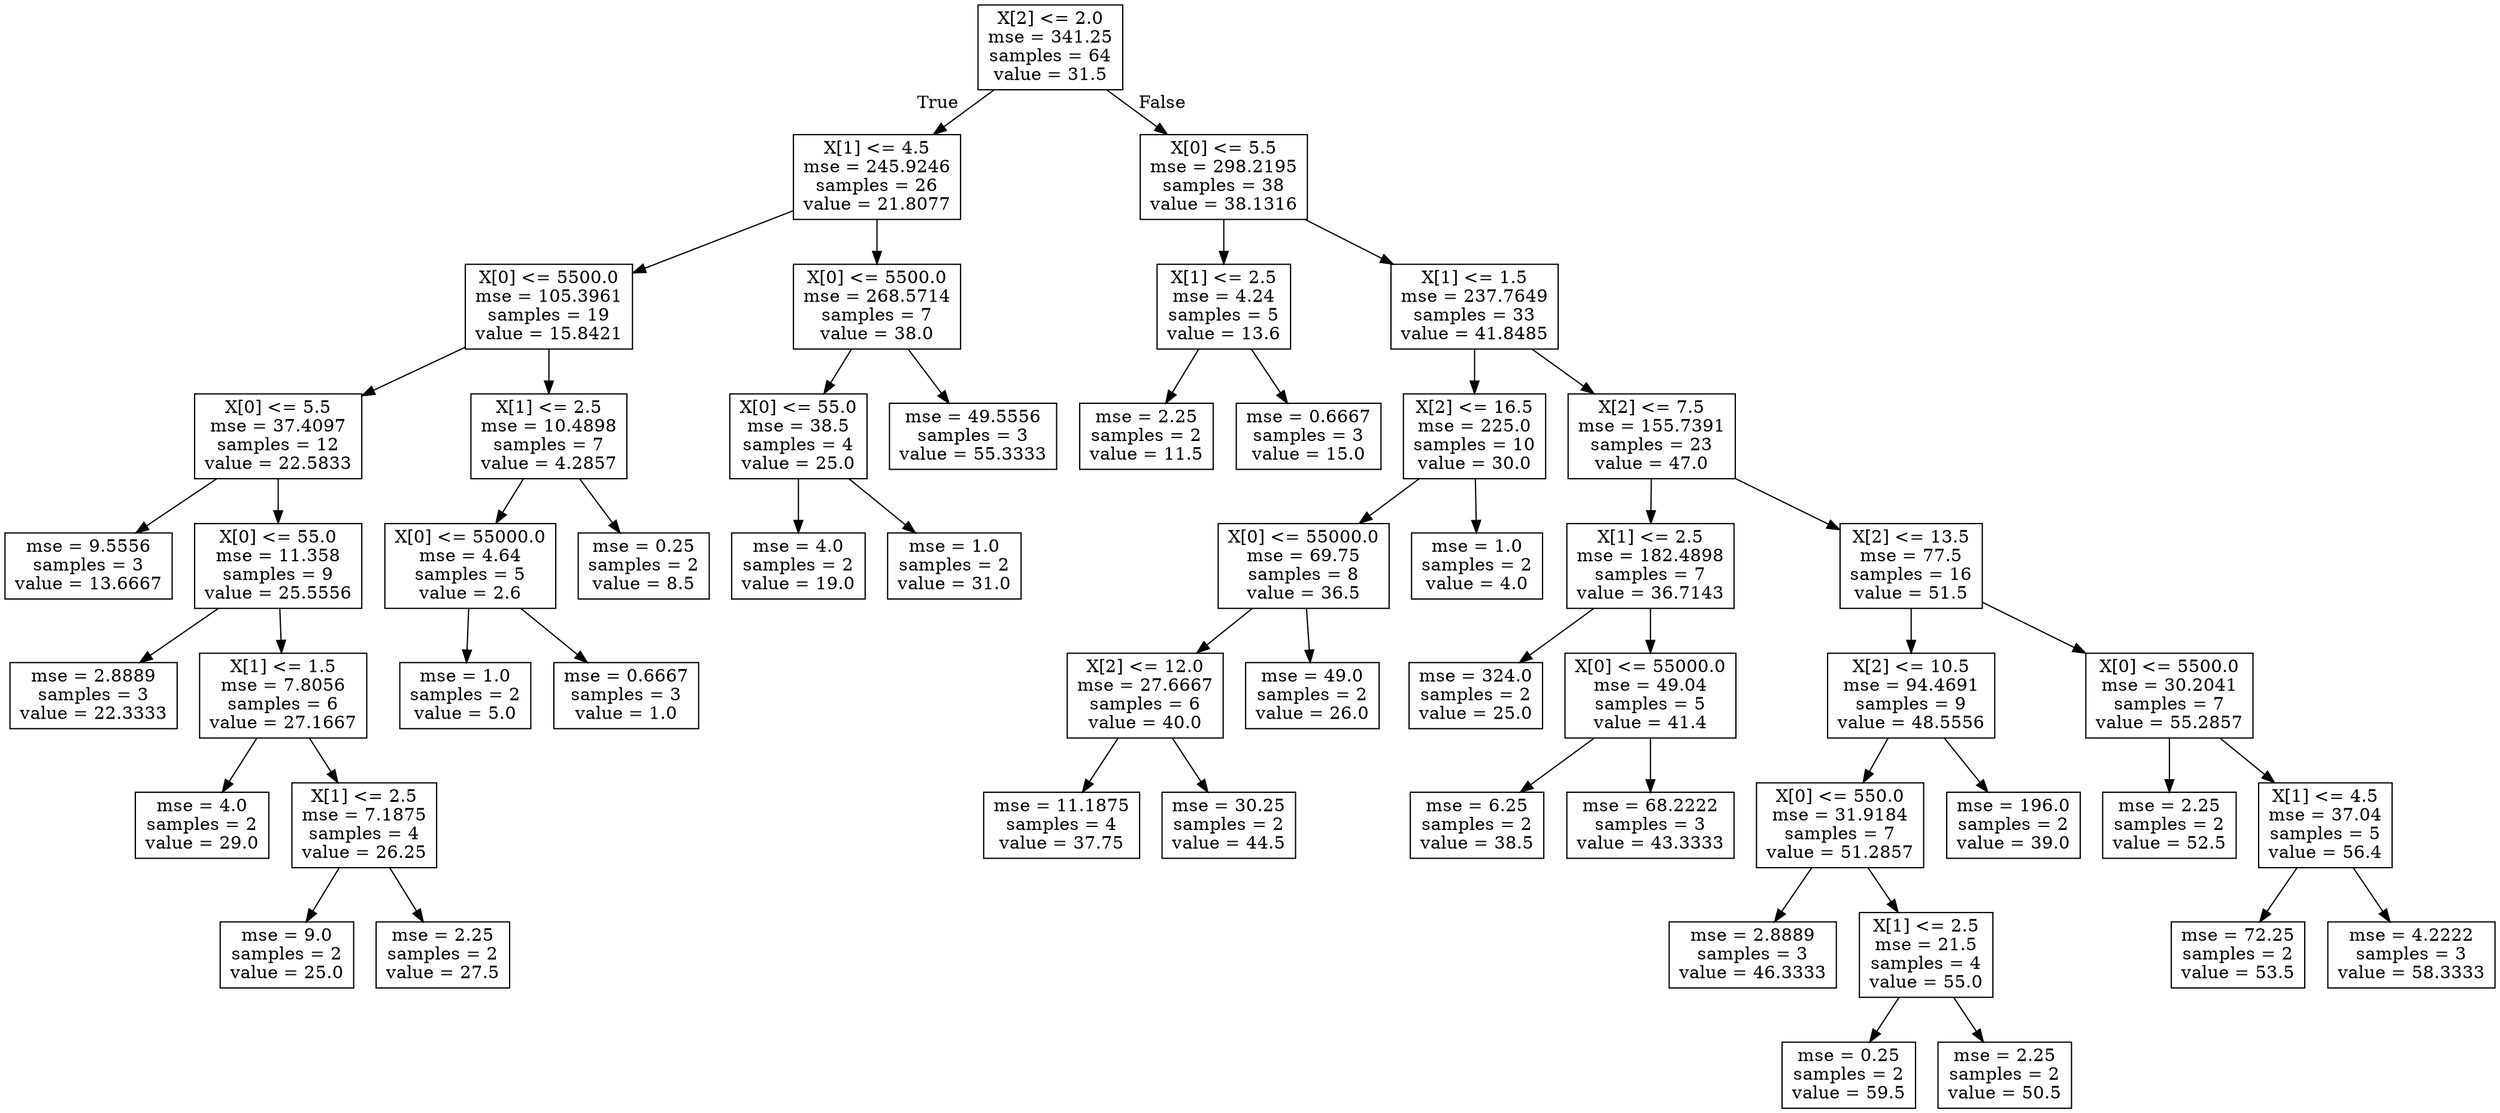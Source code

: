digraph Tree {
node [shape=box] ;
0 [label="X[2] <= 2.0\nmse = 341.25\nsamples = 64\nvalue = 31.5"] ;
1 [label="X[1] <= 4.5\nmse = 245.9246\nsamples = 26\nvalue = 21.8077"] ;
0 -> 1 [labeldistance=2.5, labelangle=45, headlabel="True"] ;
2 [label="X[0] <= 5500.0\nmse = 105.3961\nsamples = 19\nvalue = 15.8421"] ;
1 -> 2 ;
3 [label="X[0] <= 5.5\nmse = 37.4097\nsamples = 12\nvalue = 22.5833"] ;
2 -> 3 ;
4 [label="mse = 9.5556\nsamples = 3\nvalue = 13.6667"] ;
3 -> 4 ;
5 [label="X[0] <= 55.0\nmse = 11.358\nsamples = 9\nvalue = 25.5556"] ;
3 -> 5 ;
6 [label="mse = 2.8889\nsamples = 3\nvalue = 22.3333"] ;
5 -> 6 ;
7 [label="X[1] <= 1.5\nmse = 7.8056\nsamples = 6\nvalue = 27.1667"] ;
5 -> 7 ;
8 [label="mse = 4.0\nsamples = 2\nvalue = 29.0"] ;
7 -> 8 ;
9 [label="X[1] <= 2.5\nmse = 7.1875\nsamples = 4\nvalue = 26.25"] ;
7 -> 9 ;
10 [label="mse = 9.0\nsamples = 2\nvalue = 25.0"] ;
9 -> 10 ;
11 [label="mse = 2.25\nsamples = 2\nvalue = 27.5"] ;
9 -> 11 ;
12 [label="X[1] <= 2.5\nmse = 10.4898\nsamples = 7\nvalue = 4.2857"] ;
2 -> 12 ;
13 [label="X[0] <= 55000.0\nmse = 4.64\nsamples = 5\nvalue = 2.6"] ;
12 -> 13 ;
14 [label="mse = 1.0\nsamples = 2\nvalue = 5.0"] ;
13 -> 14 ;
15 [label="mse = 0.6667\nsamples = 3\nvalue = 1.0"] ;
13 -> 15 ;
16 [label="mse = 0.25\nsamples = 2\nvalue = 8.5"] ;
12 -> 16 ;
17 [label="X[0] <= 5500.0\nmse = 268.5714\nsamples = 7\nvalue = 38.0"] ;
1 -> 17 ;
18 [label="X[0] <= 55.0\nmse = 38.5\nsamples = 4\nvalue = 25.0"] ;
17 -> 18 ;
19 [label="mse = 4.0\nsamples = 2\nvalue = 19.0"] ;
18 -> 19 ;
20 [label="mse = 1.0\nsamples = 2\nvalue = 31.0"] ;
18 -> 20 ;
21 [label="mse = 49.5556\nsamples = 3\nvalue = 55.3333"] ;
17 -> 21 ;
22 [label="X[0] <= 5.5\nmse = 298.2195\nsamples = 38\nvalue = 38.1316"] ;
0 -> 22 [labeldistance=2.5, labelangle=-45, headlabel="False"] ;
23 [label="X[1] <= 2.5\nmse = 4.24\nsamples = 5\nvalue = 13.6"] ;
22 -> 23 ;
24 [label="mse = 2.25\nsamples = 2\nvalue = 11.5"] ;
23 -> 24 ;
25 [label="mse = 0.6667\nsamples = 3\nvalue = 15.0"] ;
23 -> 25 ;
26 [label="X[1] <= 1.5\nmse = 237.7649\nsamples = 33\nvalue = 41.8485"] ;
22 -> 26 ;
27 [label="X[2] <= 16.5\nmse = 225.0\nsamples = 10\nvalue = 30.0"] ;
26 -> 27 ;
28 [label="X[0] <= 55000.0\nmse = 69.75\nsamples = 8\nvalue = 36.5"] ;
27 -> 28 ;
29 [label="X[2] <= 12.0\nmse = 27.6667\nsamples = 6\nvalue = 40.0"] ;
28 -> 29 ;
30 [label="mse = 11.1875\nsamples = 4\nvalue = 37.75"] ;
29 -> 30 ;
31 [label="mse = 30.25\nsamples = 2\nvalue = 44.5"] ;
29 -> 31 ;
32 [label="mse = 49.0\nsamples = 2\nvalue = 26.0"] ;
28 -> 32 ;
33 [label="mse = 1.0\nsamples = 2\nvalue = 4.0"] ;
27 -> 33 ;
34 [label="X[2] <= 7.5\nmse = 155.7391\nsamples = 23\nvalue = 47.0"] ;
26 -> 34 ;
35 [label="X[1] <= 2.5\nmse = 182.4898\nsamples = 7\nvalue = 36.7143"] ;
34 -> 35 ;
36 [label="mse = 324.0\nsamples = 2\nvalue = 25.0"] ;
35 -> 36 ;
37 [label="X[0] <= 55000.0\nmse = 49.04\nsamples = 5\nvalue = 41.4"] ;
35 -> 37 ;
38 [label="mse = 6.25\nsamples = 2\nvalue = 38.5"] ;
37 -> 38 ;
39 [label="mse = 68.2222\nsamples = 3\nvalue = 43.3333"] ;
37 -> 39 ;
40 [label="X[2] <= 13.5\nmse = 77.5\nsamples = 16\nvalue = 51.5"] ;
34 -> 40 ;
41 [label="X[2] <= 10.5\nmse = 94.4691\nsamples = 9\nvalue = 48.5556"] ;
40 -> 41 ;
42 [label="X[0] <= 550.0\nmse = 31.9184\nsamples = 7\nvalue = 51.2857"] ;
41 -> 42 ;
43 [label="mse = 2.8889\nsamples = 3\nvalue = 46.3333"] ;
42 -> 43 ;
44 [label="X[1] <= 2.5\nmse = 21.5\nsamples = 4\nvalue = 55.0"] ;
42 -> 44 ;
45 [label="mse = 0.25\nsamples = 2\nvalue = 59.5"] ;
44 -> 45 ;
46 [label="mse = 2.25\nsamples = 2\nvalue = 50.5"] ;
44 -> 46 ;
47 [label="mse = 196.0\nsamples = 2\nvalue = 39.0"] ;
41 -> 47 ;
48 [label="X[0] <= 5500.0\nmse = 30.2041\nsamples = 7\nvalue = 55.2857"] ;
40 -> 48 ;
49 [label="mse = 2.25\nsamples = 2\nvalue = 52.5"] ;
48 -> 49 ;
50 [label="X[1] <= 4.5\nmse = 37.04\nsamples = 5\nvalue = 56.4"] ;
48 -> 50 ;
51 [label="mse = 72.25\nsamples = 2\nvalue = 53.5"] ;
50 -> 51 ;
52 [label="mse = 4.2222\nsamples = 3\nvalue = 58.3333"] ;
50 -> 52 ;
}